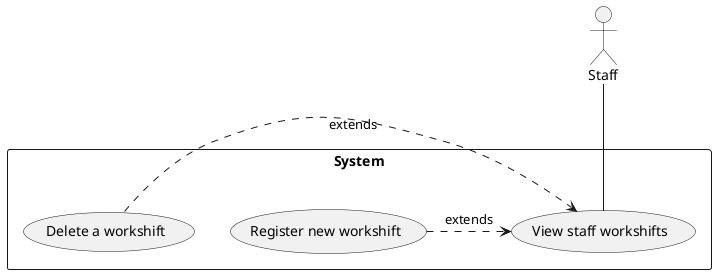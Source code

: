 @startuml

:Staff: as Staff

rectangle System {
    (View staff workshifts) as UC08
    (Register new workshift) as UC14
    (Delete a workshift) as UC15
}

Staff -- UC08

UC14 .> UC08: extends
UC15 .> UC08: extends

@enduml
